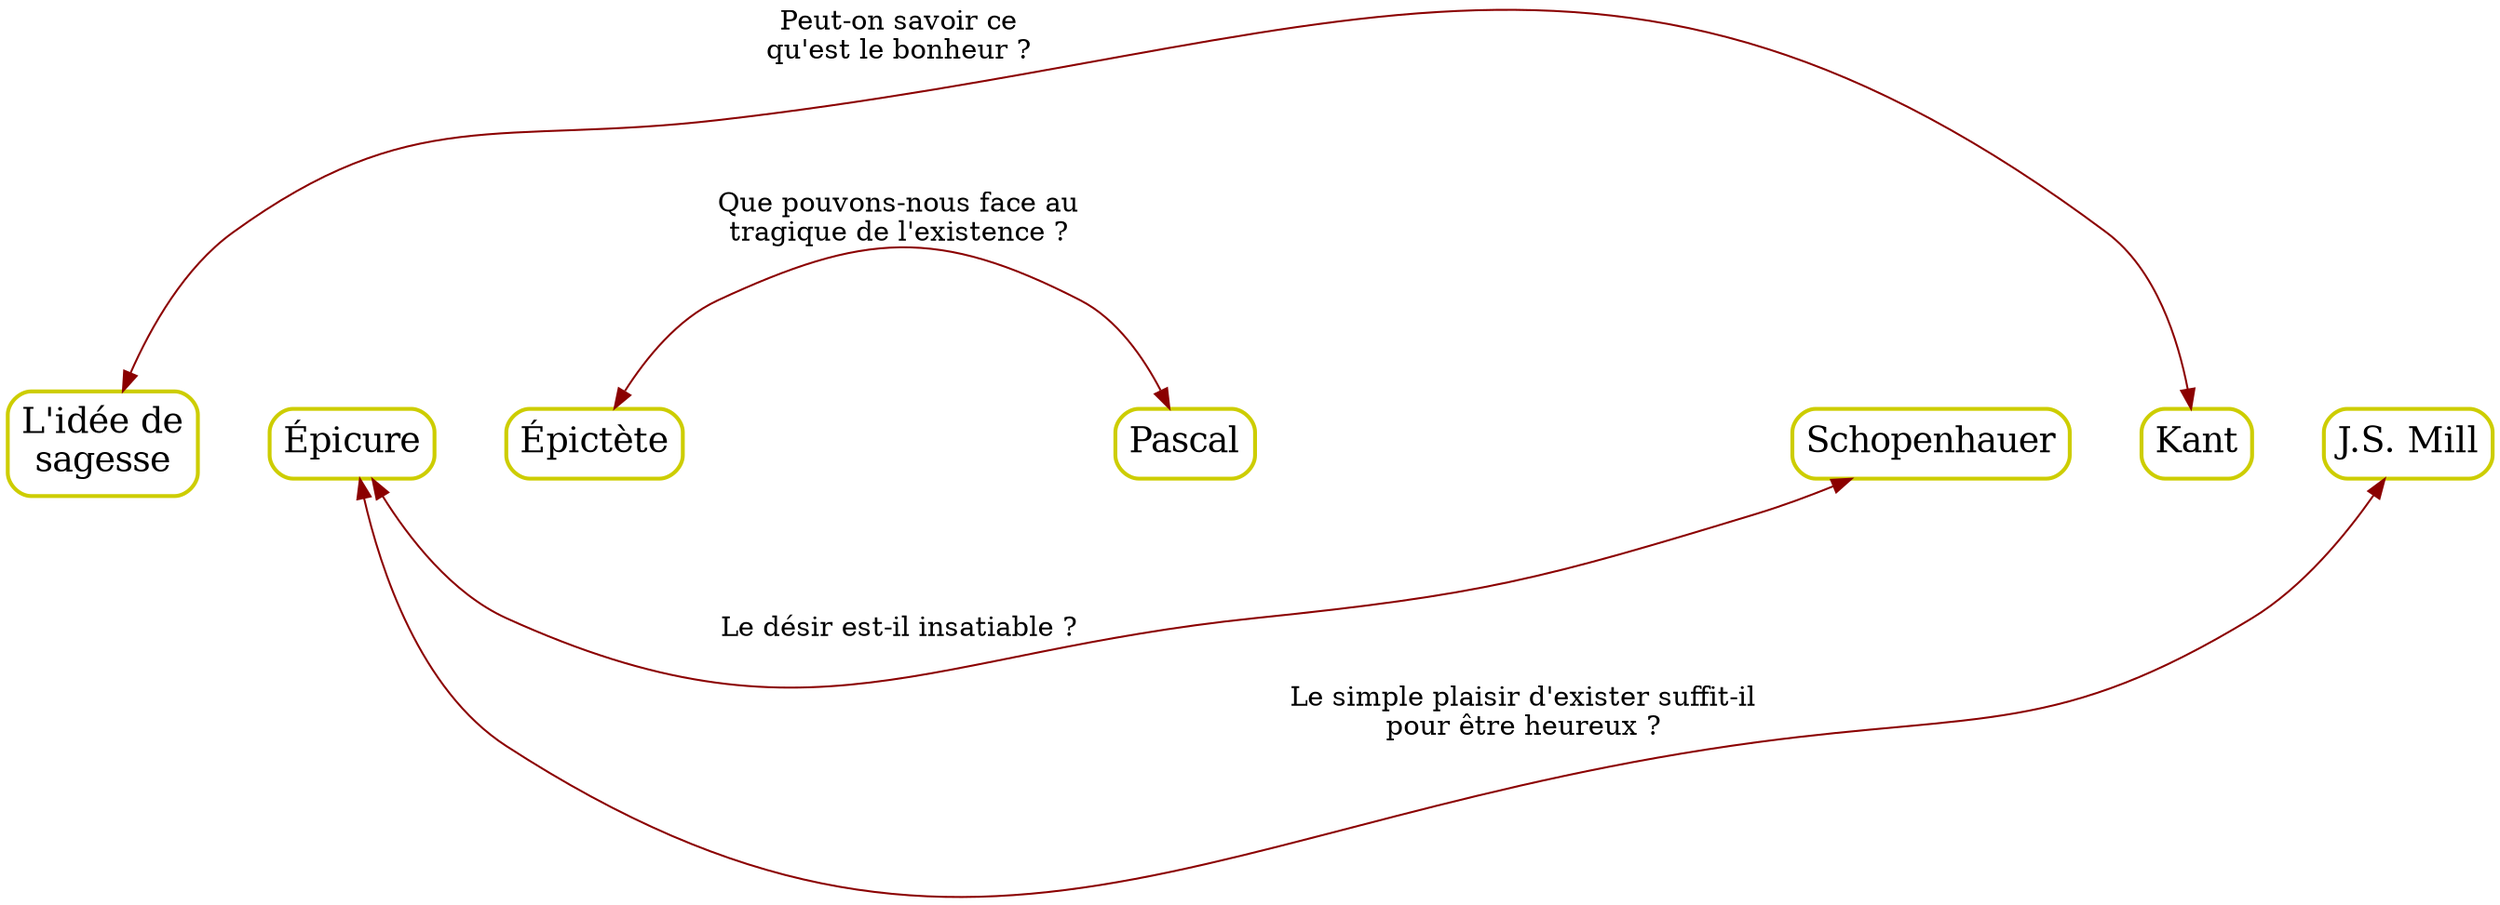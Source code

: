 digraph G {
rankdir=LR
nodesep=2
node[style=rounded, shape=box, margin=0.1, color=yellow3, penwidth=2, fontsize=18]
edge[style="",constraint=none,arrowtail=normal,dir=both, color=red4]

a0->e[label="Peut-on savoir ce
qu'est le bonheur ?"]
b->c[label="Que pouvons-nous face au
tragique de l'existence ?"]
a->d[label="Le désir est-il insatiable ?"]

edge[style=invis, constraint=""]
a0->a->b->c->d->e->f

a0[label="L'idée de
sagesse"]
a[label="Épicure"]
b[label="Épictète"]
c[label="Pascal"]
d[label="Schopenhauer"]
e[label="Kant"]
f[label="J.S. Mill"]

edge[style="",constraint=none,arrowtail=normal,dir=both, color=red4]



a->f[label="Le simple plaisir d'exister suffit-il
pour être heureux ?"]

}